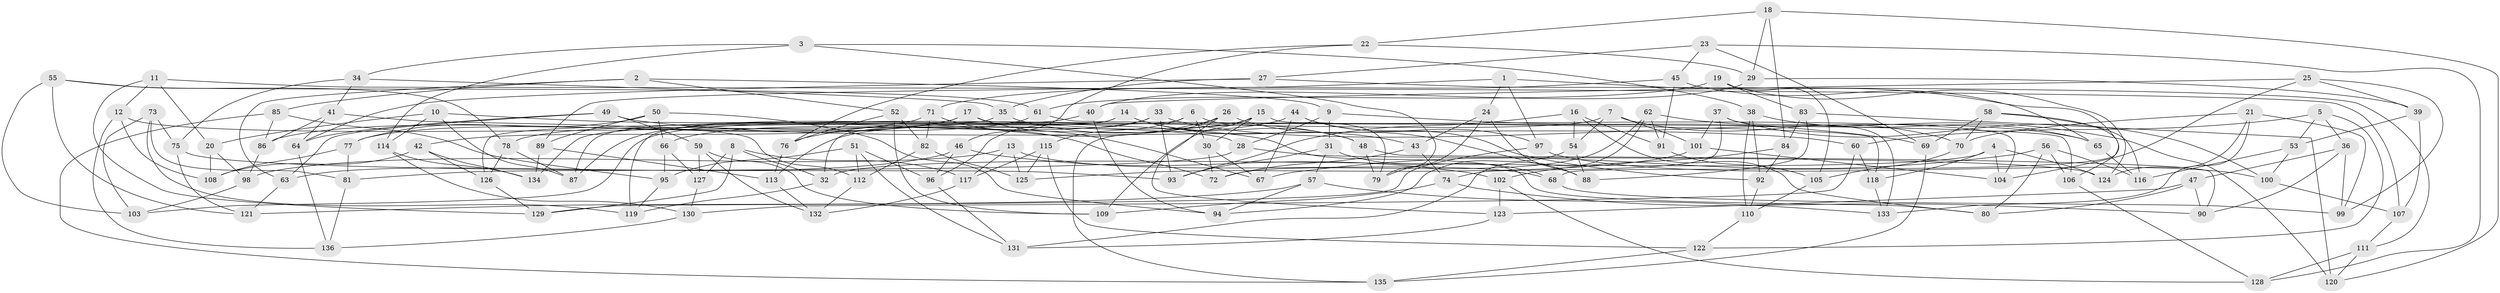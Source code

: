 // Generated by graph-tools (version 1.1) at 2025/26/03/09/25 03:26:56]
// undirected, 136 vertices, 272 edges
graph export_dot {
graph [start="1"]
  node [color=gray90,style=filled];
  1;
  2;
  3;
  4;
  5;
  6;
  7;
  8;
  9;
  10;
  11;
  12;
  13;
  14;
  15;
  16;
  17;
  18;
  19;
  20;
  21;
  22;
  23;
  24;
  25;
  26;
  27;
  28;
  29;
  30;
  31;
  32;
  33;
  34;
  35;
  36;
  37;
  38;
  39;
  40;
  41;
  42;
  43;
  44;
  45;
  46;
  47;
  48;
  49;
  50;
  51;
  52;
  53;
  54;
  55;
  56;
  57;
  58;
  59;
  60;
  61;
  62;
  63;
  64;
  65;
  66;
  67;
  68;
  69;
  70;
  71;
  72;
  73;
  74;
  75;
  76;
  77;
  78;
  79;
  80;
  81;
  82;
  83;
  84;
  85;
  86;
  87;
  88;
  89;
  90;
  91;
  92;
  93;
  94;
  95;
  96;
  97;
  98;
  99;
  100;
  101;
  102;
  103;
  104;
  105;
  106;
  107;
  108;
  109;
  110;
  111;
  112;
  113;
  114;
  115;
  116;
  117;
  118;
  119;
  120;
  121;
  122;
  123;
  124;
  125;
  126;
  127;
  128;
  129;
  130;
  131;
  132;
  133;
  134;
  135;
  136;
  1 -- 97;
  1 -- 68;
  1 -- 89;
  1 -- 24;
  2 -- 9;
  2 -- 63;
  2 -- 52;
  2 -- 85;
  3 -- 114;
  3 -- 79;
  3 -- 38;
  3 -- 34;
  4 -- 104;
  4 -- 124;
  4 -- 32;
  4 -- 118;
  5 -- 122;
  5 -- 53;
  5 -- 60;
  5 -- 36;
  6 -- 79;
  6 -- 115;
  6 -- 30;
  6 -- 32;
  7 -- 70;
  7 -- 54;
  7 -- 101;
  7 -- 103;
  8 -- 117;
  8 -- 32;
  8 -- 129;
  8 -- 127;
  9 -- 69;
  9 -- 31;
  9 -- 28;
  10 -- 114;
  10 -- 87;
  10 -- 20;
  10 -- 80;
  11 -- 20;
  11 -- 129;
  11 -- 12;
  11 -- 107;
  12 -- 28;
  12 -- 136;
  12 -- 108;
  13 -- 125;
  13 -- 68;
  13 -- 117;
  13 -- 98;
  14 -- 87;
  14 -- 119;
  14 -- 43;
  14 -- 48;
  15 -- 113;
  15 -- 30;
  15 -- 109;
  15 -- 104;
  16 -- 80;
  16 -- 93;
  16 -- 91;
  16 -- 54;
  17 -- 67;
  17 -- 106;
  17 -- 86;
  17 -- 42;
  18 -- 120;
  18 -- 29;
  18 -- 84;
  18 -- 22;
  19 -- 105;
  19 -- 61;
  19 -- 83;
  19 -- 124;
  20 -- 98;
  20 -- 108;
  21 -- 124;
  21 -- 133;
  21 -- 70;
  21 -- 99;
  22 -- 46;
  22 -- 76;
  22 -- 29;
  23 -- 69;
  23 -- 128;
  23 -- 27;
  23 -- 45;
  24 -- 88;
  24 -- 79;
  24 -- 43;
  25 -- 104;
  25 -- 99;
  25 -- 40;
  25 -- 39;
  26 -- 123;
  26 -- 88;
  26 -- 135;
  26 -- 76;
  27 -- 64;
  27 -- 111;
  27 -- 35;
  28 -- 124;
  28 -- 81;
  29 -- 39;
  29 -- 40;
  30 -- 72;
  30 -- 67;
  31 -- 68;
  31 -- 57;
  31 -- 93;
  32 -- 119;
  33 -- 93;
  33 -- 87;
  33 -- 65;
  33 -- 96;
  34 -- 41;
  34 -- 75;
  34 -- 35;
  35 -- 48;
  35 -- 126;
  36 -- 99;
  36 -- 47;
  36 -- 90;
  37 -- 133;
  37 -- 101;
  37 -- 100;
  37 -- 74;
  38 -- 110;
  38 -- 92;
  38 -- 65;
  39 -- 53;
  39 -- 107;
  40 -- 134;
  40 -- 94;
  41 -- 112;
  41 -- 86;
  41 -- 64;
  42 -- 108;
  42 -- 126;
  42 -- 134;
  43 -- 72;
  43 -- 74;
  44 -- 67;
  44 -- 92;
  44 -- 97;
  44 -- 66;
  45 -- 91;
  45 -- 71;
  45 -- 65;
  46 -- 63;
  46 -- 96;
  46 -- 102;
  47 -- 90;
  47 -- 123;
  47 -- 80;
  48 -- 79;
  48 -- 90;
  49 -- 59;
  49 -- 60;
  49 -- 64;
  49 -- 63;
  50 -- 66;
  50 -- 89;
  50 -- 77;
  50 -- 94;
  51 -- 131;
  51 -- 96;
  51 -- 112;
  51 -- 95;
  52 -- 76;
  52 -- 109;
  52 -- 82;
  53 -- 100;
  53 -- 116;
  54 -- 94;
  54 -- 88;
  55 -- 121;
  55 -- 103;
  55 -- 61;
  55 -- 78;
  56 -- 106;
  56 -- 80;
  56 -- 67;
  56 -- 116;
  57 -- 133;
  57 -- 94;
  57 -- 121;
  58 -- 106;
  58 -- 69;
  58 -- 70;
  58 -- 116;
  59 -- 109;
  59 -- 127;
  59 -- 132;
  60 -- 130;
  60 -- 118;
  61 -- 118;
  61 -- 78;
  62 -- 91;
  62 -- 72;
  62 -- 131;
  62 -- 120;
  63 -- 121;
  64 -- 136;
  65 -- 116;
  66 -- 95;
  66 -- 127;
  68 -- 99;
  69 -- 135;
  70 -- 105;
  71 -- 77;
  71 -- 82;
  71 -- 72;
  73 -- 81;
  73 -- 75;
  73 -- 119;
  73 -- 103;
  74 -- 109;
  74 -- 90;
  75 -- 121;
  75 -- 93;
  76 -- 113;
  77 -- 81;
  77 -- 108;
  78 -- 126;
  78 -- 87;
  81 -- 136;
  82 -- 125;
  82 -- 112;
  83 -- 88;
  83 -- 84;
  83 -- 120;
  84 -- 92;
  84 -- 102;
  85 -- 86;
  85 -- 95;
  85 -- 135;
  86 -- 98;
  89 -- 134;
  89 -- 113;
  91 -- 105;
  92 -- 110;
  95 -- 119;
  96 -- 131;
  97 -- 100;
  97 -- 129;
  98 -- 103;
  100 -- 107;
  101 -- 125;
  101 -- 104;
  102 -- 128;
  102 -- 123;
  105 -- 110;
  106 -- 128;
  107 -- 111;
  110 -- 122;
  111 -- 120;
  111 -- 128;
  112 -- 132;
  113 -- 132;
  114 -- 134;
  114 -- 130;
  115 -- 125;
  115 -- 122;
  115 -- 117;
  117 -- 132;
  118 -- 133;
  122 -- 135;
  123 -- 131;
  126 -- 129;
  127 -- 130;
  130 -- 136;
}
